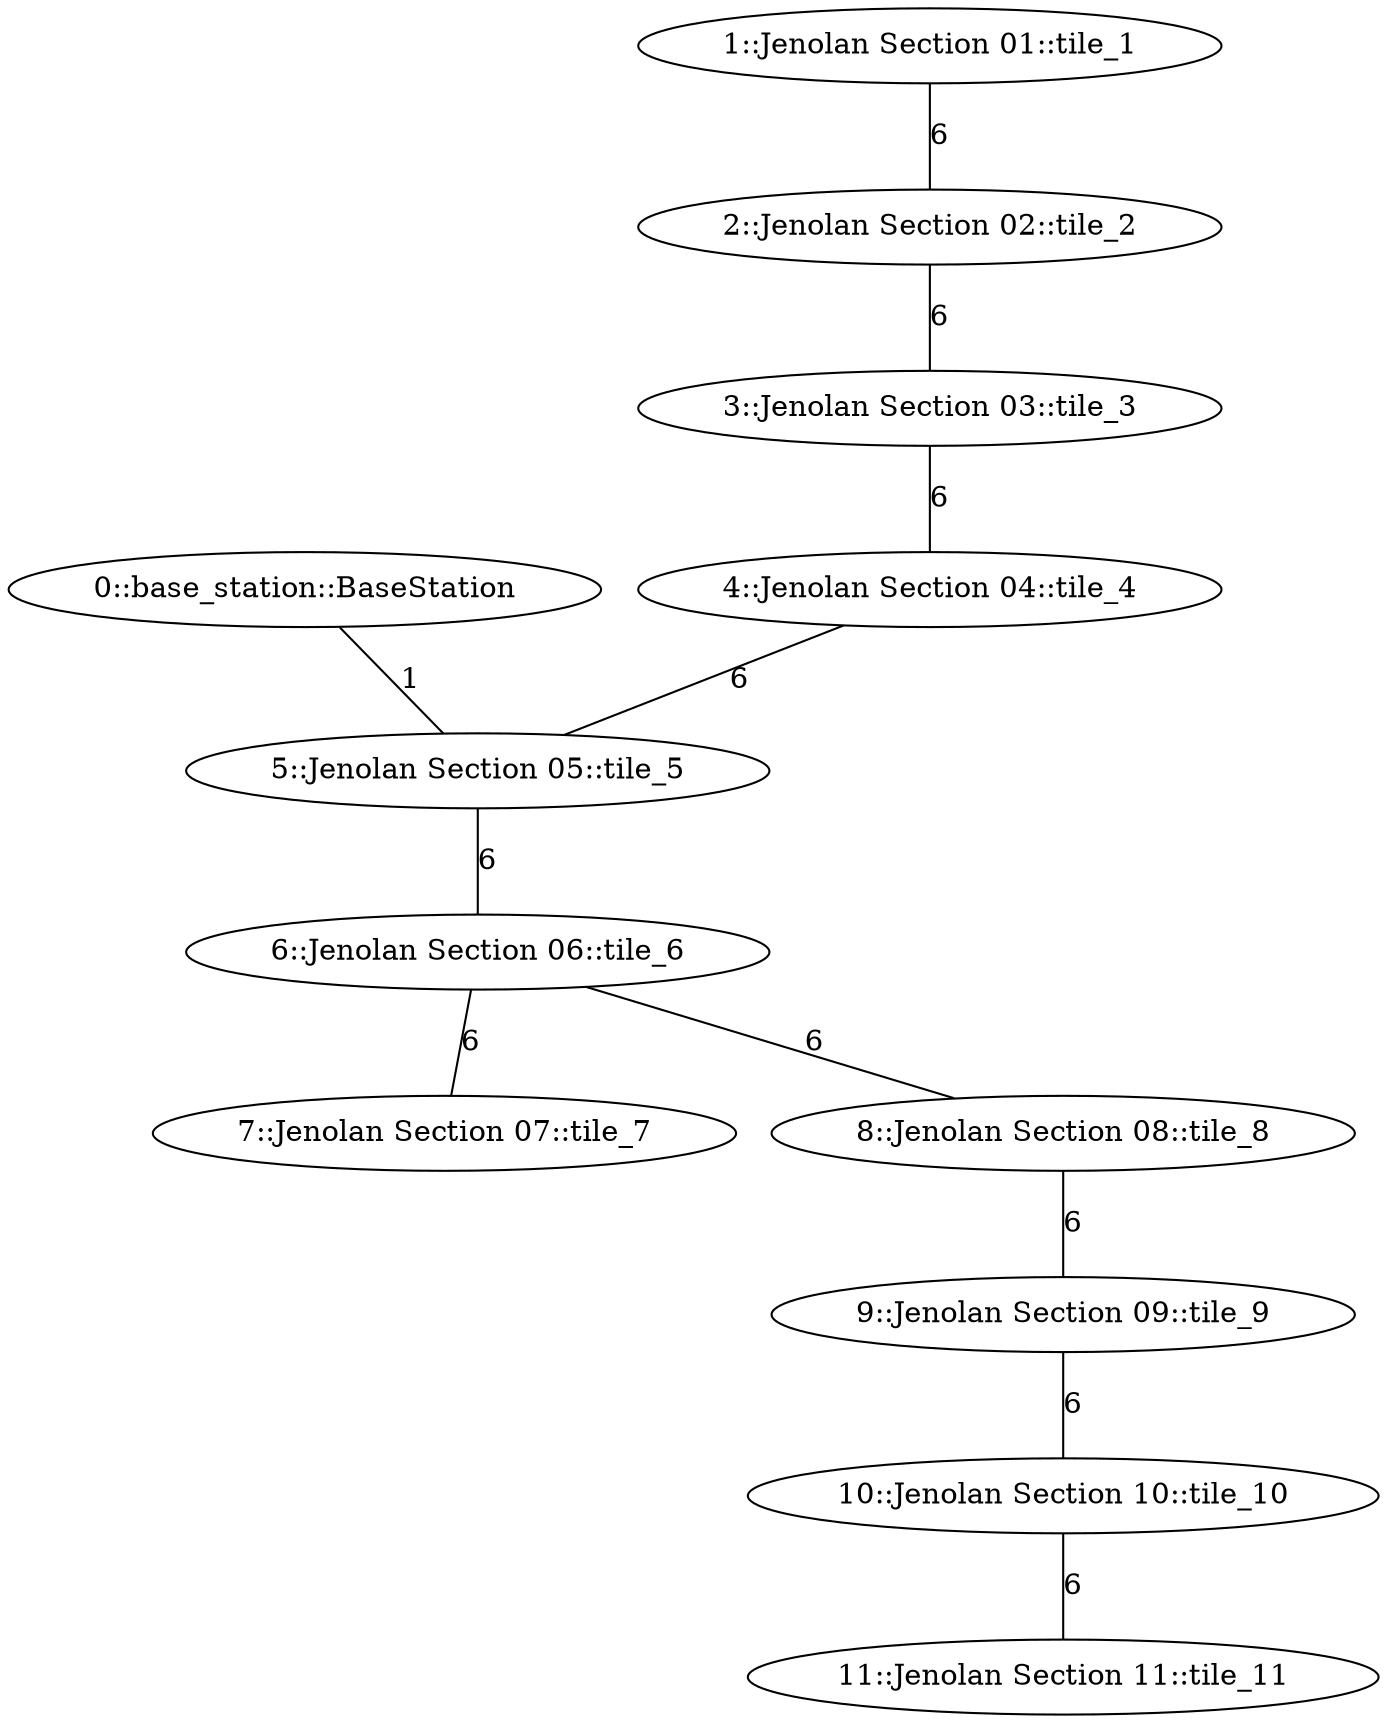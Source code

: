 /* Visibility graph generated by dot_generator */

graph {
  /* ==== Vertices ==== */

  /* Base station / Staging area */
  0   [label="0::base_station::BaseStation"];

  1   [label="1::Jenolan Section 01::tile_1"];
  2   [label="2::Jenolan Section 02::tile_2"];
  3   [label="3::Jenolan Section 03::tile_3"];
  4   [label="4::Jenolan Section 04::tile_4"];
  5   [label="5::Jenolan Section 05::tile_5"];
  6   [label="6::Jenolan Section 06::tile_6"];
  7   [label="7::Jenolan Section 07::tile_7"];
  8   [label="8::Jenolan Section 08::tile_8"];
  9   [label="9::Jenolan Section 09::tile_9"];
  10  [label="10::Jenolan Section 10::tile_10"];
  11  [label="11::Jenolan Section 11::tile_11"];

  /* ==== Edges ==== */

  /* Base station */
  0  -- 5   [label=1];
  1  -- 2   [label=6];
  2  -- 3   [label=6];
  3  -- 4   [label=6];
  4  -- 5   [label=6];
  5  -- 6   [label=6];
  6  -- 7   [label=6];
  6  -- 8   [label=6];
  8  -- 9   [label=6];
  9  -- 10  [label=6];
  10 -- 11  [label=6];
}
